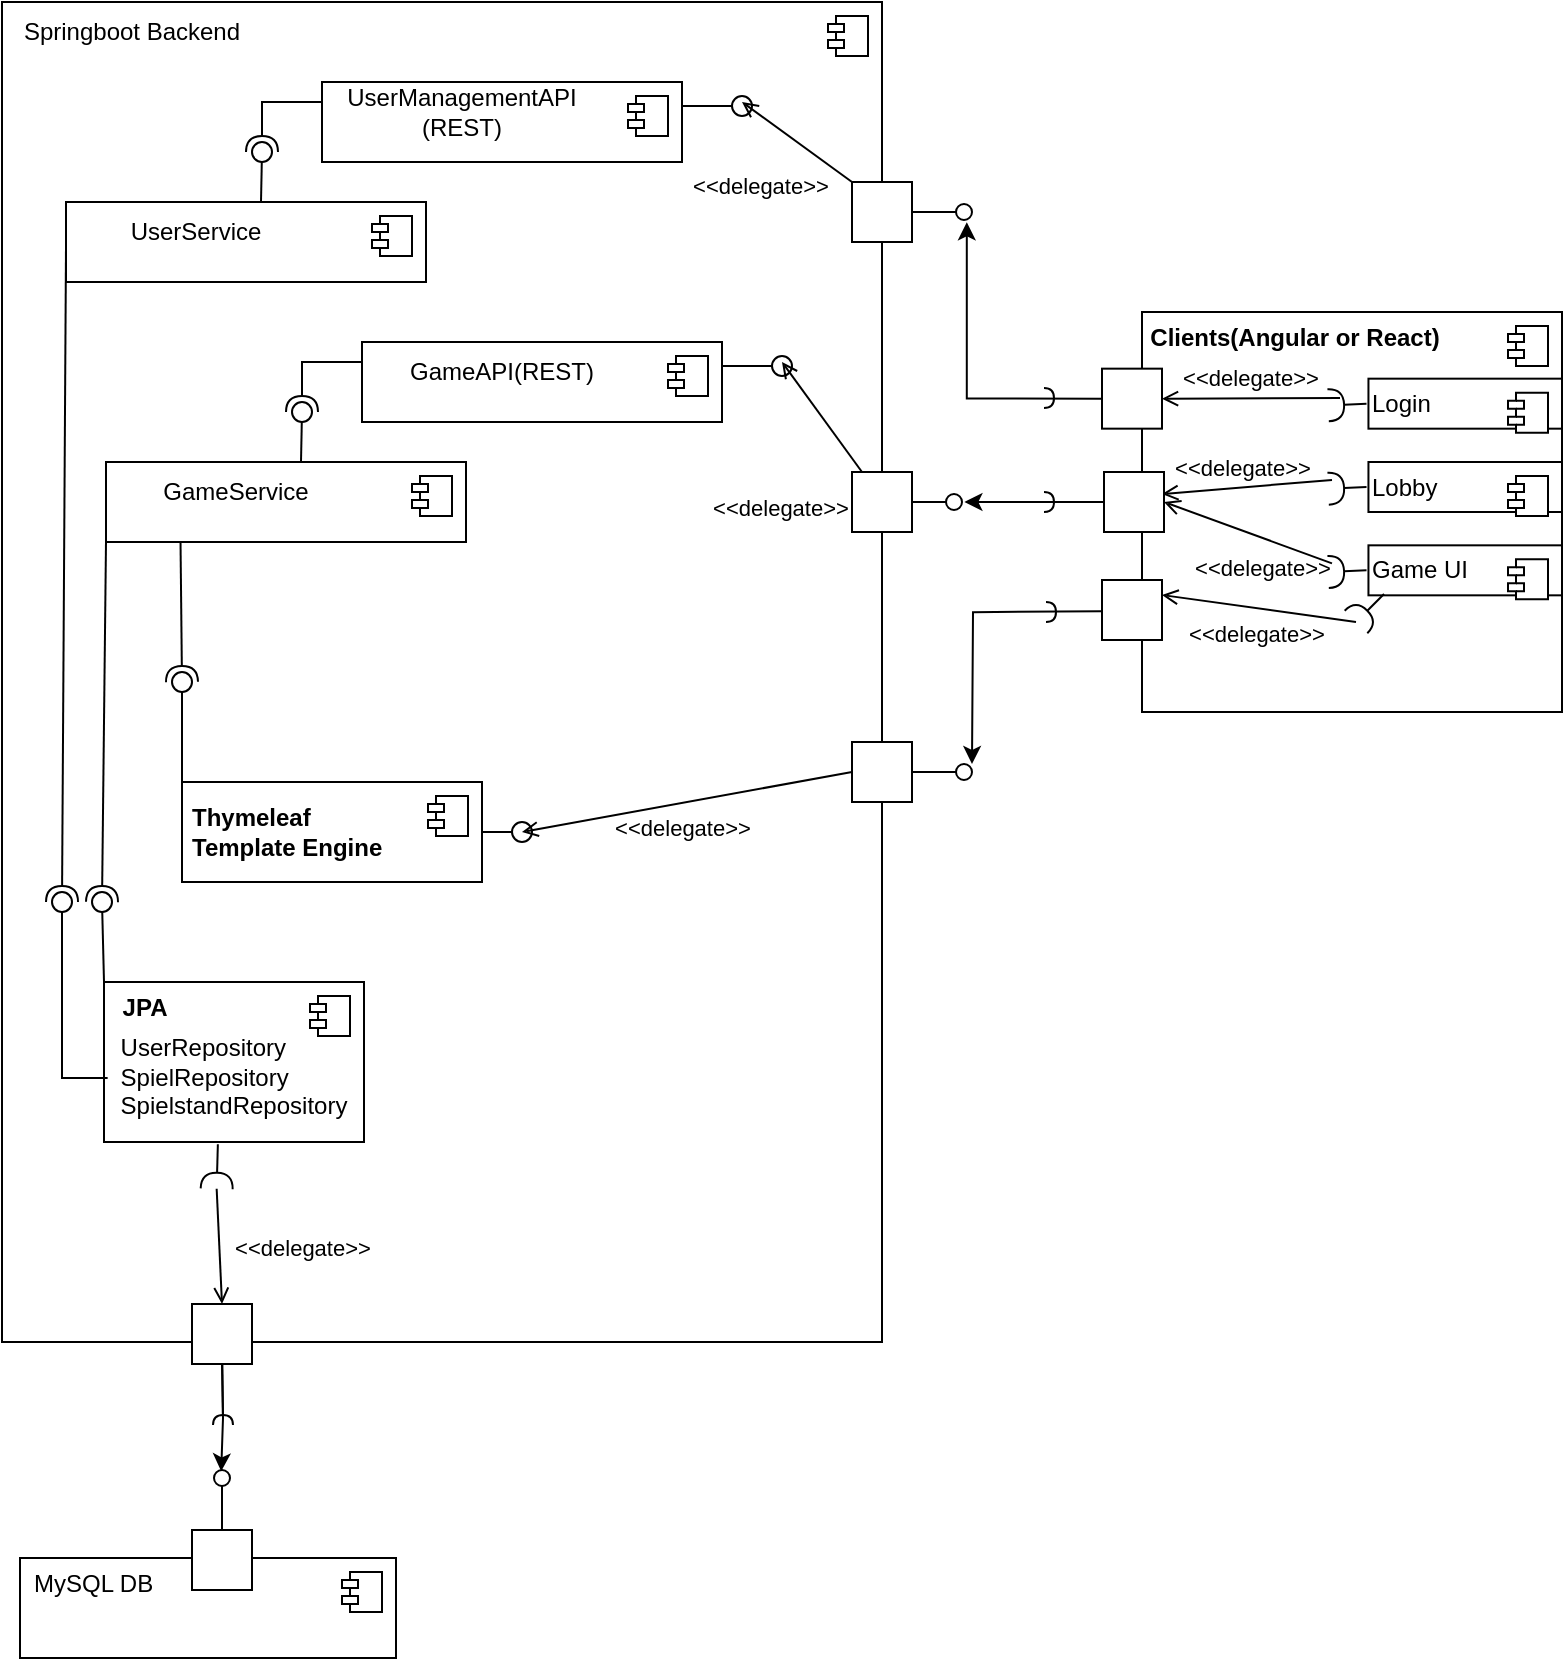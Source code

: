 <mxfile version="24.8.2">
  <diagram name="Page-1" id="b5b7bab2-c9e2-2cf4-8b2a-24fd1a2a6d21">
    <mxGraphModel dx="583" dy="290" grid="1" gridSize="10" guides="1" tooltips="1" connect="1" arrows="1" fold="1" page="1" pageScale="1" pageWidth="827" pageHeight="1169" background="none" math="0" shadow="0">
      <root>
        <mxCell id="0" />
        <mxCell id="1" parent="0" />
        <mxCell id="e_KOng_yEGKorxPS2da1-5" value="" style="html=1;dropTarget=0;whiteSpace=wrap;" vertex="1" parent="1">
          <mxGeometry x="40" y="40" width="440" height="670" as="geometry" />
        </mxCell>
        <mxCell id="e_KOng_yEGKorxPS2da1-6" value="" style="shape=module;jettyWidth=8;jettyHeight=4;" vertex="1" parent="e_KOng_yEGKorxPS2da1-5">
          <mxGeometry x="1" width="20" height="20" relative="1" as="geometry">
            <mxPoint x="-27" y="7" as="offset" />
          </mxGeometry>
        </mxCell>
        <mxCell id="e_KOng_yEGKorxPS2da1-7" value="Springboot Backend" style="text;html=1;align=center;verticalAlign=middle;whiteSpace=wrap;rounded=0;" vertex="1" parent="1">
          <mxGeometry x="40" y="40" width="130" height="30" as="geometry" />
        </mxCell>
        <mxCell id="e_KOng_yEGKorxPS2da1-28" value="" style="group" vertex="1" connectable="0" parent="1">
          <mxGeometry x="72" y="140" width="180" height="40" as="geometry" />
        </mxCell>
        <mxCell id="e_KOng_yEGKorxPS2da1-24" value="" style="html=1;dropTarget=0;whiteSpace=wrap;" vertex="1" parent="e_KOng_yEGKorxPS2da1-28">
          <mxGeometry width="180" height="40" as="geometry" />
        </mxCell>
        <mxCell id="e_KOng_yEGKorxPS2da1-25" value="" style="shape=module;jettyWidth=8;jettyHeight=4;" vertex="1" parent="e_KOng_yEGKorxPS2da1-24">
          <mxGeometry x="1" width="20" height="20" relative="1" as="geometry">
            <mxPoint x="-27" y="7" as="offset" />
          </mxGeometry>
        </mxCell>
        <mxCell id="e_KOng_yEGKorxPS2da1-27" value="&lt;span style=&quot;text-align: left;&quot;&gt;UserService&lt;/span&gt;" style="text;html=1;align=center;verticalAlign=middle;whiteSpace=wrap;rounded=0;" vertex="1" parent="e_KOng_yEGKorxPS2da1-28">
          <mxGeometry width="130" height="30" as="geometry" />
        </mxCell>
        <mxCell id="e_KOng_yEGKorxPS2da1-29" value="" style="group" vertex="1" connectable="0" parent="1">
          <mxGeometry x="200" y="80" width="180" height="40" as="geometry" />
        </mxCell>
        <mxCell id="e_KOng_yEGKorxPS2da1-22" value="" style="html=1;dropTarget=0;whiteSpace=wrap;" vertex="1" parent="e_KOng_yEGKorxPS2da1-29">
          <mxGeometry width="180" height="40" as="geometry" />
        </mxCell>
        <mxCell id="e_KOng_yEGKorxPS2da1-23" value="" style="shape=module;jettyWidth=8;jettyHeight=4;" vertex="1" parent="e_KOng_yEGKorxPS2da1-22">
          <mxGeometry x="1" width="20" height="20" relative="1" as="geometry">
            <mxPoint x="-27" y="7" as="offset" />
          </mxGeometry>
        </mxCell>
        <mxCell id="e_KOng_yEGKorxPS2da1-26" value="&lt;span style=&quot;text-align: left;&quot;&gt;UserManagementAPI&lt;/span&gt;&lt;div&gt;&lt;span style=&quot;text-align: left;&quot;&gt;(REST)&lt;/span&gt;&lt;/div&gt;" style="text;html=1;align=center;verticalAlign=middle;whiteSpace=wrap;rounded=0;" vertex="1" parent="e_KOng_yEGKorxPS2da1-29">
          <mxGeometry x="10" width="120" height="30" as="geometry" />
        </mxCell>
        <mxCell id="e_KOng_yEGKorxPS2da1-32" value="" style="ellipse;whiteSpace=wrap;html=1;align=center;aspect=fixed;fillColor=none;strokeColor=none;resizable=0;perimeter=centerPerimeter;rotatable=0;allowArrows=0;points=[];outlineConnect=1;" vertex="1" parent="1">
          <mxGeometry x="465" y="290" width="10" height="10" as="geometry" />
        </mxCell>
        <mxCell id="e_KOng_yEGKorxPS2da1-34" value="" style="rounded=0;orthogonalLoop=1;jettySize=auto;html=1;endArrow=halfCircle;endFill=0;endSize=6;strokeWidth=1;sketch=0;exitX=0;exitY=0.25;exitDx=0;exitDy=0;" edge="1" target="e_KOng_yEGKorxPS2da1-36" parent="1" source="e_KOng_yEGKorxPS2da1-22">
          <mxGeometry relative="1" as="geometry">
            <mxPoint x="370" y="245" as="sourcePoint" />
            <Array as="points">
              <mxPoint x="170" y="90" />
            </Array>
          </mxGeometry>
        </mxCell>
        <mxCell id="e_KOng_yEGKorxPS2da1-35" value="" style="rounded=0;orthogonalLoop=1;jettySize=auto;html=1;endArrow=oval;endFill=0;sketch=0;sourcePerimeterSpacing=0;targetPerimeterSpacing=0;endSize=10;exitX=0.75;exitY=0;exitDx=0;exitDy=0;entryX=0.58;entryY=1.36;entryDx=0;entryDy=0;entryPerimeter=0;" edge="1" target="e_KOng_yEGKorxPS2da1-36" parent="1" source="e_KOng_yEGKorxPS2da1-27">
          <mxGeometry relative="1" as="geometry">
            <mxPoint x="330" y="245" as="sourcePoint" />
            <mxPoint x="200" y="110" as="targetPoint" />
          </mxGeometry>
        </mxCell>
        <mxCell id="e_KOng_yEGKorxPS2da1-36" value="" style="ellipse;whiteSpace=wrap;html=1;align=center;aspect=fixed;fillColor=none;strokeColor=none;resizable=0;perimeter=centerPerimeter;rotatable=0;allowArrows=0;points=[];outlineConnect=1;" vertex="1" parent="1">
          <mxGeometry x="165" y="110" width="10" height="10" as="geometry" />
        </mxCell>
        <mxCell id="e_KOng_yEGKorxPS2da1-40" value="" style="group" vertex="1" connectable="0" parent="1">
          <mxGeometry x="91" y="530" width="130" height="99.25" as="geometry" />
        </mxCell>
        <mxCell id="e_KOng_yEGKorxPS2da1-14" value="&lt;div style=&quot;text-align: left;&quot;&gt;&lt;span style=&quot;background-color: initial;&quot;&gt;&amp;nbsp; &amp;nbsp; &amp;nbsp;&lt;/span&gt;&lt;/div&gt;&lt;div style=&quot;text-align: left;&quot;&gt;&lt;span style=&quot;&quot;&gt;UserRepository&lt;/span&gt;&lt;/div&gt;&lt;div style=&quot;text-align: left;&quot;&gt;&lt;span style=&quot;&quot;&gt;SpielRepository&lt;/span&gt;&lt;/div&gt;&lt;div style=&quot;text-align: left;&quot;&gt;&lt;span style=&quot;&quot;&gt;SpielstandRepository&lt;br&gt;&lt;/span&gt;&lt;/div&gt;" style="html=1;dropTarget=0;whiteSpace=wrap;" vertex="1" parent="e_KOng_yEGKorxPS2da1-40">
          <mxGeometry width="130" height="80" as="geometry" />
        </mxCell>
        <mxCell id="e_KOng_yEGKorxPS2da1-15" value="" style="shape=module;jettyWidth=8;jettyHeight=4;" vertex="1" parent="e_KOng_yEGKorxPS2da1-14">
          <mxGeometry x="1" width="20" height="20" relative="1" as="geometry">
            <mxPoint x="-27" y="7" as="offset" />
          </mxGeometry>
        </mxCell>
        <mxCell id="e_KOng_yEGKorxPS2da1-38" value="JPA" style="text;align=center;fontStyle=1;verticalAlign=middle;spacingLeft=3;spacingRight=3;strokeColor=none;rotatable=0;points=[[0,0.5],[1,0.5]];portConstraint=eastwest;html=1;" vertex="1" parent="e_KOng_yEGKorxPS2da1-40">
          <mxGeometry width="40" height="26" as="geometry" />
        </mxCell>
        <mxCell id="e_KOng_yEGKorxPS2da1-111" value="" style="group;rotation=-90;" vertex="1" connectable="0" parent="e_KOng_yEGKorxPS2da1-40">
          <mxGeometry x="42.25" y="85.75" width="28" height="11.5" as="geometry" />
        </mxCell>
        <mxCell id="e_KOng_yEGKorxPS2da1-109" value="" style="rounded=0;orthogonalLoop=1;jettySize=auto;html=1;endArrow=halfCircle;endFill=0;endSize=6;strokeWidth=1;sketch=0;fontSize=12;curved=1;" edge="1" target="e_KOng_yEGKorxPS2da1-110" parent="e_KOng_yEGKorxPS2da1-111">
          <mxGeometry relative="1" as="geometry">
            <mxPoint x="14.68" y="-4.6" as="sourcePoint" />
          </mxGeometry>
        </mxCell>
        <mxCell id="e_KOng_yEGKorxPS2da1-110" value="" style="ellipse;whiteSpace=wrap;html=1;align=center;aspect=fixed;fillColor=none;strokeColor=none;resizable=0;perimeter=centerPerimeter;rotatable=0;allowArrows=0;points=[];outlineConnect=1;rotation=-90;" vertex="1" parent="e_KOng_yEGKorxPS2da1-111">
          <mxGeometry x="9.08" y="12.65" width="10" height="10" as="geometry" />
        </mxCell>
        <mxCell id="e_KOng_yEGKorxPS2da1-41" value="" style="rounded=0;orthogonalLoop=1;jettySize=auto;html=1;endArrow=halfCircle;endFill=0;endSize=6;strokeWidth=1;sketch=0;exitX=0;exitY=0.75;exitDx=0;exitDy=0;" edge="1" parent="1" source="e_KOng_yEGKorxPS2da1-27">
          <mxGeometry relative="1" as="geometry">
            <mxPoint x="90" y="770" as="sourcePoint" />
            <mxPoint x="70" y="490" as="targetPoint" />
            <Array as="points" />
          </mxGeometry>
        </mxCell>
        <mxCell id="e_KOng_yEGKorxPS2da1-42" value="" style="rounded=0;orthogonalLoop=1;jettySize=auto;html=1;endArrow=oval;endFill=0;sketch=0;sourcePerimeterSpacing=0;targetPerimeterSpacing=0;endSize=10;exitX=0.014;exitY=0.6;exitDx=0;exitDy=0;exitPerimeter=0;" edge="1" parent="1" source="e_KOng_yEGKorxPS2da1-14">
          <mxGeometry relative="1" as="geometry">
            <mxPoint x="67" y="570" as="sourcePoint" />
            <mxPoint x="70" y="490" as="targetPoint" />
            <Array as="points">
              <mxPoint x="70" y="578" />
            </Array>
          </mxGeometry>
        </mxCell>
        <mxCell id="e_KOng_yEGKorxPS2da1-45" value="" style="rounded=0;orthogonalLoop=1;jettySize=auto;html=1;endArrow=oval;endFill=0;sketch=0;sourcePerimeterSpacing=0;targetPerimeterSpacing=0;endSize=10;exitX=1;exitY=0.25;exitDx=0;exitDy=0;" edge="1" parent="1">
          <mxGeometry relative="1" as="geometry">
            <mxPoint x="380" y="92" as="sourcePoint" />
            <mxPoint x="410" y="92" as="targetPoint" />
          </mxGeometry>
        </mxCell>
        <mxCell id="e_KOng_yEGKorxPS2da1-46" value="" style="ellipse;whiteSpace=wrap;html=1;align=center;aspect=fixed;fillColor=none;strokeColor=none;resizable=0;perimeter=centerPerimeter;rotatable=0;allowArrows=0;points=[];outlineConnect=1;" vertex="1" parent="1">
          <mxGeometry x="405" y="100" width="10" height="10" as="geometry" />
        </mxCell>
        <mxCell id="e_KOng_yEGKorxPS2da1-61" value="" style="group" vertex="1" connectable="0" parent="1">
          <mxGeometry x="92" y="270" width="180" height="40" as="geometry" />
        </mxCell>
        <mxCell id="e_KOng_yEGKorxPS2da1-62" value="" style="html=1;dropTarget=0;whiteSpace=wrap;" vertex="1" parent="e_KOng_yEGKorxPS2da1-61">
          <mxGeometry width="180" height="40" as="geometry" />
        </mxCell>
        <mxCell id="e_KOng_yEGKorxPS2da1-63" value="" style="shape=module;jettyWidth=8;jettyHeight=4;" vertex="1" parent="e_KOng_yEGKorxPS2da1-62">
          <mxGeometry x="1" width="20" height="20" relative="1" as="geometry">
            <mxPoint x="-27" y="7" as="offset" />
          </mxGeometry>
        </mxCell>
        <mxCell id="e_KOng_yEGKorxPS2da1-64" value="&lt;span style=&quot;text-align: left;&quot;&gt;GameService&lt;/span&gt;" style="text;html=1;align=center;verticalAlign=middle;whiteSpace=wrap;rounded=0;" vertex="1" parent="e_KOng_yEGKorxPS2da1-61">
          <mxGeometry width="130" height="30" as="geometry" />
        </mxCell>
        <mxCell id="e_KOng_yEGKorxPS2da1-65" value="G" style="group" vertex="1" connectable="0" parent="1">
          <mxGeometry x="220" y="210" width="180" height="40" as="geometry" />
        </mxCell>
        <mxCell id="e_KOng_yEGKorxPS2da1-66" value="" style="html=1;dropTarget=0;whiteSpace=wrap;" vertex="1" parent="e_KOng_yEGKorxPS2da1-65">
          <mxGeometry width="180" height="40" as="geometry" />
        </mxCell>
        <mxCell id="e_KOng_yEGKorxPS2da1-67" value="" style="shape=module;jettyWidth=8;jettyHeight=4;" vertex="1" parent="e_KOng_yEGKorxPS2da1-66">
          <mxGeometry x="1" width="20" height="20" relative="1" as="geometry">
            <mxPoint x="-27" y="7" as="offset" />
          </mxGeometry>
        </mxCell>
        <mxCell id="e_KOng_yEGKorxPS2da1-68" value="&lt;span style=&quot;text-align: left;&quot;&gt;GameAPI(REST)&lt;/span&gt;" style="text;html=1;align=center;verticalAlign=middle;whiteSpace=wrap;rounded=0;" vertex="1" parent="e_KOng_yEGKorxPS2da1-65">
          <mxGeometry x="10" width="120" height="30" as="geometry" />
        </mxCell>
        <mxCell id="e_KOng_yEGKorxPS2da1-69" value="" style="ellipse;whiteSpace=wrap;html=1;align=center;aspect=fixed;fillColor=none;strokeColor=none;resizable=0;perimeter=centerPerimeter;rotatable=0;allowArrows=0;points=[];outlineConnect=1;" vertex="1" parent="1">
          <mxGeometry x="185" y="240" width="10" height="10" as="geometry" />
        </mxCell>
        <mxCell id="e_KOng_yEGKorxPS2da1-70" value="" style="rounded=0;orthogonalLoop=1;jettySize=auto;html=1;endArrow=halfCircle;endFill=0;endSize=6;strokeWidth=1;sketch=0;exitX=0;exitY=0.25;exitDx=0;exitDy=0;" edge="1" source="e_KOng_yEGKorxPS2da1-66" target="e_KOng_yEGKorxPS2da1-69" parent="1">
          <mxGeometry relative="1" as="geometry">
            <mxPoint x="390" y="375" as="sourcePoint" />
            <Array as="points">
              <mxPoint x="190" y="220" />
            </Array>
          </mxGeometry>
        </mxCell>
        <mxCell id="e_KOng_yEGKorxPS2da1-71" value="" style="rounded=0;orthogonalLoop=1;jettySize=auto;html=1;endArrow=oval;endFill=0;sketch=0;sourcePerimeterSpacing=0;targetPerimeterSpacing=0;endSize=10;exitX=0.75;exitY=0;exitDx=0;exitDy=0;entryX=0.58;entryY=1.36;entryDx=0;entryDy=0;entryPerimeter=0;" edge="1" source="e_KOng_yEGKorxPS2da1-64" target="e_KOng_yEGKorxPS2da1-69" parent="1">
          <mxGeometry relative="1" as="geometry">
            <mxPoint x="350" y="375" as="sourcePoint" />
            <mxPoint x="220" y="240" as="targetPoint" />
          </mxGeometry>
        </mxCell>
        <mxCell id="e_KOng_yEGKorxPS2da1-72" value="" style="rounded=0;orthogonalLoop=1;jettySize=auto;html=1;endArrow=oval;endFill=0;sketch=0;sourcePerimeterSpacing=0;targetPerimeterSpacing=0;endSize=10;exitX=1;exitY=0.25;exitDx=0;exitDy=0;" edge="1" parent="1">
          <mxGeometry relative="1" as="geometry">
            <mxPoint x="400" y="222" as="sourcePoint" />
            <mxPoint x="430" y="222" as="targetPoint" />
          </mxGeometry>
        </mxCell>
        <mxCell id="e_KOng_yEGKorxPS2da1-73" value="" style="rounded=0;orthogonalLoop=1;jettySize=auto;html=1;endArrow=halfCircle;endFill=0;endSize=6;strokeWidth=1;sketch=0;exitX=0;exitY=1;exitDx=0;exitDy=0;" edge="1" source="e_KOng_yEGKorxPS2da1-62" parent="1">
          <mxGeometry relative="1" as="geometry">
            <mxPoint x="92" y="110" as="sourcePoint" />
            <mxPoint x="90" y="490" as="targetPoint" />
            <Array as="points" />
          </mxGeometry>
        </mxCell>
        <mxCell id="e_KOng_yEGKorxPS2da1-74" value="" style="rounded=0;orthogonalLoop=1;jettySize=auto;html=1;endArrow=oval;endFill=0;sketch=0;sourcePerimeterSpacing=0;targetPerimeterSpacing=0;endSize=10;exitX=0;exitY=0;exitDx=0;exitDy=0;" edge="1" parent="1" source="e_KOng_yEGKorxPS2da1-14">
          <mxGeometry relative="1" as="geometry">
            <mxPoint x="100" y="780" as="sourcePoint" />
            <mxPoint x="90" y="490" as="targetPoint" />
            <Array as="points" />
          </mxGeometry>
        </mxCell>
        <mxCell id="e_KOng_yEGKorxPS2da1-75" value="" style="group" vertex="1" connectable="0" parent="1">
          <mxGeometry x="130" y="430" width="150" height="50" as="geometry" />
        </mxCell>
        <mxCell id="e_KOng_yEGKorxPS2da1-76" value="" style="html=1;dropTarget=0;whiteSpace=wrap;" vertex="1" parent="e_KOng_yEGKorxPS2da1-75">
          <mxGeometry width="150" height="50" as="geometry" />
        </mxCell>
        <mxCell id="e_KOng_yEGKorxPS2da1-77" value="" style="shape=module;jettyWidth=8;jettyHeight=4;" vertex="1" parent="e_KOng_yEGKorxPS2da1-76">
          <mxGeometry x="1" width="20" height="20" relative="1" as="geometry">
            <mxPoint x="-27" y="7" as="offset" />
          </mxGeometry>
        </mxCell>
        <mxCell id="e_KOng_yEGKorxPS2da1-78" value="Thymeleaf&lt;div&gt;Template Engine&lt;/div&gt;" style="text;align=left;fontStyle=1;verticalAlign=middle;spacingLeft=3;spacingRight=3;strokeColor=none;rotatable=0;points=[[0,0.5],[1,0.5]];portConstraint=eastwest;html=1;" vertex="1" parent="e_KOng_yEGKorxPS2da1-75">
          <mxGeometry y="16.88" width="40" height="16.25" as="geometry" />
        </mxCell>
        <mxCell id="e_KOng_yEGKorxPS2da1-79" value="" style="rounded=0;orthogonalLoop=1;jettySize=auto;html=1;endArrow=oval;endFill=0;sketch=0;sourcePerimeterSpacing=0;targetPerimeterSpacing=0;endSize=10;exitX=0;exitY=0;exitDx=0;exitDy=0;" edge="1" parent="1" source="e_KOng_yEGKorxPS2da1-76">
          <mxGeometry relative="1" as="geometry">
            <mxPoint x="130" y="660" as="sourcePoint" />
            <mxPoint x="130" y="380" as="targetPoint" />
            <Array as="points" />
          </mxGeometry>
        </mxCell>
        <mxCell id="e_KOng_yEGKorxPS2da1-80" value="" style="rounded=0;orthogonalLoop=1;jettySize=auto;html=1;endArrow=halfCircle;endFill=0;endSize=6;strokeWidth=1;sketch=0;fontSize=12;curved=1;exitX=0.207;exitY=1;exitDx=0;exitDy=0;exitPerimeter=0;" edge="1" parent="1" source="e_KOng_yEGKorxPS2da1-62">
          <mxGeometry relative="1" as="geometry">
            <mxPoint x="130" y="320" as="sourcePoint" />
            <mxPoint x="130" y="380" as="targetPoint" />
          </mxGeometry>
        </mxCell>
        <mxCell id="e_KOng_yEGKorxPS2da1-81" value="" style="ellipse;whiteSpace=wrap;html=1;align=center;aspect=fixed;fillColor=none;strokeColor=none;resizable=0;perimeter=centerPerimeter;rotatable=0;allowArrows=0;points=[];outlineConnect=1;" vertex="1" parent="1">
          <mxGeometry x="470" y="490" width="10" height="10" as="geometry" />
        </mxCell>
        <mxCell id="e_KOng_yEGKorxPS2da1-86" value="" style="html=1;dropTarget=0;whiteSpace=wrap;" vertex="1" parent="1">
          <mxGeometry x="49" y="818" width="188" height="50" as="geometry" />
        </mxCell>
        <mxCell id="e_KOng_yEGKorxPS2da1-87" value="" style="shape=module;jettyWidth=8;jettyHeight=4;" vertex="1" parent="e_KOng_yEGKorxPS2da1-86">
          <mxGeometry x="1" width="20" height="20" relative="1" as="geometry">
            <mxPoint x="-27" y="7" as="offset" />
          </mxGeometry>
        </mxCell>
        <mxCell id="e_KOng_yEGKorxPS2da1-88" value="MySQL DB" style="text;html=1;align=left;verticalAlign=middle;whiteSpace=wrap;rounded=0;" vertex="1" parent="1">
          <mxGeometry x="54" y="816" width="78" height="30" as="geometry" />
        </mxCell>
        <mxCell id="e_KOng_yEGKorxPS2da1-96" value="" style="group;rotation=90;" vertex="1" connectable="0" parent="1">
          <mxGeometry x="120" y="706" width="60" height="30" as="geometry" />
        </mxCell>
        <mxCell id="e_KOng_yEGKorxPS2da1-93" value="" style="html=1;rounded=0;rotation=90;" vertex="1" parent="e_KOng_yEGKorxPS2da1-96">
          <mxGeometry x="15" y="-15" width="30" height="30" as="geometry" />
        </mxCell>
        <mxCell id="e_KOng_yEGKorxPS2da1-94" value="" style="endArrow=none;html=1;rounded=0;align=center;verticalAlign=top;endFill=0;labelBackgroundColor=none;endSize=2;" edge="1" source="e_KOng_yEGKorxPS2da1-93" target="e_KOng_yEGKorxPS2da1-95" parent="e_KOng_yEGKorxPS2da1-96">
          <mxGeometry relative="1" as="geometry" />
        </mxCell>
        <mxCell id="e_KOng_yEGKorxPS2da1-95" value="" style="shape=requiredInterface;html=1;fontSize=11;align=center;fillColor=none;points=[];aspect=fixed;resizable=0;verticalAlign=bottom;labelPosition=center;verticalLabelPosition=top;flipH=1;rotation=90;" vertex="1" parent="e_KOng_yEGKorxPS2da1-96">
          <mxGeometry x="28" y="38" width="5" height="10" as="geometry" />
        </mxCell>
        <mxCell id="e_KOng_yEGKorxPS2da1-108" value="" style="group;rotation=-90;" vertex="1" connectable="0" parent="1">
          <mxGeometry x="120" y="789" width="60" height="30" as="geometry" />
        </mxCell>
        <mxCell id="e_KOng_yEGKorxPS2da1-105" value="" style="html=1;rounded=0;rotation=-90;" vertex="1" parent="e_KOng_yEGKorxPS2da1-108">
          <mxGeometry x="15" y="15" width="30" height="30" as="geometry" />
        </mxCell>
        <mxCell id="e_KOng_yEGKorxPS2da1-106" value="" style="endArrow=none;html=1;rounded=0;align=center;verticalAlign=top;endFill=0;labelBackgroundColor=none;endSize=2;" edge="1" source="e_KOng_yEGKorxPS2da1-105" target="e_KOng_yEGKorxPS2da1-107" parent="e_KOng_yEGKorxPS2da1-108">
          <mxGeometry relative="1" as="geometry" />
        </mxCell>
        <mxCell id="e_KOng_yEGKorxPS2da1-107" value="" style="ellipse;html=1;fontSize=11;align=center;fillColor=none;points=[];aspect=fixed;resizable=0;verticalAlign=bottom;labelPosition=center;verticalLabelPosition=top;flipH=1;rotation=-90;" vertex="1" parent="e_KOng_yEGKorxPS2da1-108">
          <mxGeometry x="26" y="-15" width="8" height="8" as="geometry" />
        </mxCell>
        <mxCell id="e_KOng_yEGKorxPS2da1-112" value="&amp;lt;&amp;lt;delegate&amp;gt;&amp;gt;" style="html=1;verticalAlign=top;labelBackgroundColor=none;endArrow=open;endFill=0;rounded=0;entryX=0;entryY=0.5;entryDx=0;entryDy=0;exitX=0.36;exitY=0.127;exitDx=0;exitDy=0;exitPerimeter=0;" edge="1" parent="1" source="e_KOng_yEGKorxPS2da1-110" target="e_KOng_yEGKorxPS2da1-93">
          <mxGeometry x="-0.356" y="42" width="160" relative="1" as="geometry">
            <mxPoint x="170" y="640" as="sourcePoint" />
            <mxPoint x="330" y="640" as="targetPoint" />
            <mxPoint as="offset" />
          </mxGeometry>
        </mxCell>
        <mxCell id="e_KOng_yEGKorxPS2da1-117" value="" style="group" vertex="1" connectable="0" parent="1">
          <mxGeometry x="280" y="450" width="25" height="10" as="geometry" />
        </mxCell>
        <mxCell id="e_KOng_yEGKorxPS2da1-115" value="" style="rounded=0;orthogonalLoop=1;jettySize=auto;html=1;endArrow=oval;endFill=0;sketch=0;sourcePerimeterSpacing=0;targetPerimeterSpacing=0;endSize=10;" edge="1" target="e_KOng_yEGKorxPS2da1-116" parent="e_KOng_yEGKorxPS2da1-117">
          <mxGeometry relative="1" as="geometry">
            <mxPoint y="5" as="sourcePoint" />
          </mxGeometry>
        </mxCell>
        <mxCell id="e_KOng_yEGKorxPS2da1-116" value="" style="ellipse;whiteSpace=wrap;html=1;align=center;aspect=fixed;fillColor=none;strokeColor=none;resizable=0;perimeter=centerPerimeter;rotatable=0;allowArrows=0;points=[];outlineConnect=1;" vertex="1" parent="e_KOng_yEGKorxPS2da1-117">
          <mxGeometry x="15" width="10" height="10" as="geometry" />
        </mxCell>
        <mxCell id="e_KOng_yEGKorxPS2da1-121" value="" style="html=1;rounded=0;" vertex="1" parent="1">
          <mxGeometry x="465" y="130" width="30" height="30" as="geometry" />
        </mxCell>
        <mxCell id="e_KOng_yEGKorxPS2da1-122" value="" style="endArrow=none;html=1;rounded=0;align=center;verticalAlign=top;endFill=0;labelBackgroundColor=none;endSize=2;" edge="1" source="e_KOng_yEGKorxPS2da1-121" target="e_KOng_yEGKorxPS2da1-123" parent="1">
          <mxGeometry relative="1" as="geometry" />
        </mxCell>
        <mxCell id="e_KOng_yEGKorxPS2da1-123" value="" style="ellipse;html=1;fontSize=11;align=center;fillColor=none;points=[];aspect=fixed;resizable=0;verticalAlign=bottom;labelPosition=center;verticalLabelPosition=top;flipH=1;" vertex="1" parent="1">
          <mxGeometry x="517" y="141" width="8" height="8" as="geometry" />
        </mxCell>
        <mxCell id="e_KOng_yEGKorxPS2da1-124" value="" style="html=1;rounded=0;" vertex="1" parent="1">
          <mxGeometry x="465" y="275" width="30" height="30" as="geometry" />
        </mxCell>
        <mxCell id="e_KOng_yEGKorxPS2da1-125" value="" style="endArrow=none;html=1;rounded=0;align=center;verticalAlign=top;endFill=0;labelBackgroundColor=none;endSize=2;" edge="1" source="e_KOng_yEGKorxPS2da1-124" target="e_KOng_yEGKorxPS2da1-126" parent="1">
          <mxGeometry relative="1" as="geometry" />
        </mxCell>
        <mxCell id="e_KOng_yEGKorxPS2da1-126" value="" style="ellipse;html=1;fontSize=11;align=center;fillColor=none;points=[];aspect=fixed;resizable=0;verticalAlign=bottom;labelPosition=center;verticalLabelPosition=top;flipH=1;" vertex="1" parent="1">
          <mxGeometry x="512" y="286" width="8" height="8" as="geometry" />
        </mxCell>
        <mxCell id="e_KOng_yEGKorxPS2da1-132" value="" style="html=1;rounded=0;" vertex="1" parent="1">
          <mxGeometry x="465" y="410" width="30" height="30" as="geometry" />
        </mxCell>
        <mxCell id="e_KOng_yEGKorxPS2da1-133" value="" style="endArrow=none;html=1;rounded=0;align=center;verticalAlign=top;endFill=0;labelBackgroundColor=none;endSize=2;" edge="1" source="e_KOng_yEGKorxPS2da1-132" target="e_KOng_yEGKorxPS2da1-134" parent="1">
          <mxGeometry relative="1" as="geometry" />
        </mxCell>
        <mxCell id="e_KOng_yEGKorxPS2da1-134" value="" style="ellipse;html=1;fontSize=11;align=center;fillColor=none;points=[];aspect=fixed;resizable=0;verticalAlign=bottom;labelPosition=center;verticalLabelPosition=top;flipH=1;" vertex="1" parent="1">
          <mxGeometry x="517" y="421" width="8" height="8" as="geometry" />
        </mxCell>
        <mxCell id="e_KOng_yEGKorxPS2da1-135" value="&amp;lt;&amp;lt;delegate&amp;gt;&amp;gt;" style="html=1;verticalAlign=top;labelBackgroundColor=none;endArrow=open;endFill=0;rounded=0;entryX=1.26;entryY=0.56;entryDx=0;entryDy=0;exitX=0;exitY=0.5;exitDx=0;exitDy=0;entryPerimeter=0;" edge="1" parent="1" source="e_KOng_yEGKorxPS2da1-132" target="e_KOng_yEGKorxPS2da1-116">
          <mxGeometry x="0.029" width="160" relative="1" as="geometry">
            <mxPoint x="157" y="643" as="sourcePoint" />
            <mxPoint x="160" y="701" as="targetPoint" />
            <mxPoint as="offset" />
          </mxGeometry>
        </mxCell>
        <mxCell id="e_KOng_yEGKorxPS2da1-136" value="&amp;lt;&amp;lt;delegate&amp;gt;&amp;gt;" style="html=1;verticalAlign=top;labelBackgroundColor=none;endArrow=open;endFill=0;rounded=0;exitX=0;exitY=0.5;exitDx=0;exitDy=0;" edge="1" parent="1">
          <mxGeometry x="-0.427" y="35" width="160" relative="1" as="geometry">
            <mxPoint x="470" y="275" as="sourcePoint" />
            <mxPoint x="430" y="220" as="targetPoint" />
            <mxPoint x="-1" as="offset" />
          </mxGeometry>
        </mxCell>
        <mxCell id="e_KOng_yEGKorxPS2da1-137" value="&amp;lt;&amp;lt;delegate&amp;gt;&amp;gt;" style="html=1;verticalAlign=top;labelBackgroundColor=none;endArrow=open;endFill=0;rounded=0;exitX=0;exitY=0;exitDx=0;exitDy=0;" edge="1" parent="1" source="e_KOng_yEGKorxPS2da1-121">
          <mxGeometry x="0.286" y="18" width="160" relative="1" as="geometry">
            <mxPoint x="480" y="285" as="sourcePoint" />
            <mxPoint x="410" y="90" as="targetPoint" />
            <mxPoint as="offset" />
          </mxGeometry>
        </mxCell>
        <mxCell id="e_KOng_yEGKorxPS2da1-165" value="" style="group" vertex="1" connectable="0" parent="1">
          <mxGeometry x="590" y="195" width="230.0" height="200" as="geometry" />
        </mxCell>
        <mxCell id="e_KOng_yEGKorxPS2da1-142" value="" style="group;align=left;" vertex="1" connectable="0" parent="e_KOng_yEGKorxPS2da1-165">
          <mxGeometry x="20" width="210.0" height="200" as="geometry" />
        </mxCell>
        <mxCell id="e_KOng_yEGKorxPS2da1-139" value="" style="html=1;dropTarget=0;whiteSpace=wrap;" vertex="1" parent="e_KOng_yEGKorxPS2da1-142">
          <mxGeometry width="210" height="200" as="geometry" />
        </mxCell>
        <mxCell id="e_KOng_yEGKorxPS2da1-140" value="" style="shape=module;jettyWidth=8;jettyHeight=4;" vertex="1" parent="e_KOng_yEGKorxPS2da1-139">
          <mxGeometry x="1" width="20" height="20" relative="1" as="geometry">
            <mxPoint x="-27" y="7" as="offset" />
          </mxGeometry>
        </mxCell>
        <mxCell id="e_KOng_yEGKorxPS2da1-141" value="Clients(Angular or React)" style="text;align=center;fontStyle=1;verticalAlign=middle;spacingLeft=3;spacingRight=3;strokeColor=none;rotatable=0;points=[[0,0.5],[1,0.5]];portConstraint=eastwest;html=1;" vertex="1" parent="e_KOng_yEGKorxPS2da1-142">
          <mxGeometry x="29.333" y="2.5" width="93.333" height="21.667" as="geometry" />
        </mxCell>
        <mxCell id="e_KOng_yEGKorxPS2da1-151" value="" style="group;align=left;" vertex="1" connectable="0" parent="e_KOng_yEGKorxPS2da1-142">
          <mxGeometry x="88.065" y="33.333" width="121.935" height="25" as="geometry" />
        </mxCell>
        <mxCell id="e_KOng_yEGKorxPS2da1-143" value="Login" style="html=1;dropTarget=0;whiteSpace=wrap;align=left;" vertex="1" parent="e_KOng_yEGKorxPS2da1-151">
          <mxGeometry x="25.161" width="96.774" height="25" as="geometry" />
        </mxCell>
        <mxCell id="e_KOng_yEGKorxPS2da1-144" value="" style="shape=module;jettyWidth=8;jettyHeight=4;" vertex="1" parent="e_KOng_yEGKorxPS2da1-143">
          <mxGeometry x="1" width="20" height="20" relative="1" as="geometry">
            <mxPoint x="-27" y="7" as="offset" />
          </mxGeometry>
        </mxCell>
        <mxCell id="e_KOng_yEGKorxPS2da1-149" value="" style="rounded=0;orthogonalLoop=1;jettySize=auto;html=1;endArrow=halfCircle;endFill=0;endSize=6;strokeWidth=1;sketch=0;fontSize=12;curved=1;" edge="1" target="e_KOng_yEGKorxPS2da1-150" parent="e_KOng_yEGKorxPS2da1-151">
          <mxGeometry relative="1" as="geometry">
            <mxPoint x="24.194" y="12.5" as="sourcePoint" />
          </mxGeometry>
        </mxCell>
        <mxCell id="e_KOng_yEGKorxPS2da1-150" value="" style="ellipse;whiteSpace=wrap;html=1;align=center;aspect=fixed;fillColor=none;strokeColor=none;resizable=0;perimeter=centerPerimeter;rotatable=0;allowArrows=0;points=[];outlineConnect=1;" vertex="1" parent="e_KOng_yEGKorxPS2da1-151">
          <mxGeometry y="8.333" width="10" height="10" as="geometry" />
        </mxCell>
        <mxCell id="e_KOng_yEGKorxPS2da1-152" value="" style="group" vertex="1" connectable="0" parent="e_KOng_yEGKorxPS2da1-142">
          <mxGeometry x="88.065" y="75" width="121.935" height="25" as="geometry" />
        </mxCell>
        <mxCell id="e_KOng_yEGKorxPS2da1-153" value="Lobby" style="html=1;dropTarget=0;whiteSpace=wrap;align=left;" vertex="1" parent="e_KOng_yEGKorxPS2da1-152">
          <mxGeometry x="25.161" width="96.774" height="25" as="geometry" />
        </mxCell>
        <mxCell id="e_KOng_yEGKorxPS2da1-154" value="" style="shape=module;jettyWidth=8;jettyHeight=4;" vertex="1" parent="e_KOng_yEGKorxPS2da1-153">
          <mxGeometry x="1" width="20" height="20" relative="1" as="geometry">
            <mxPoint x="-27" y="7" as="offset" />
          </mxGeometry>
        </mxCell>
        <mxCell id="e_KOng_yEGKorxPS2da1-155" value="" style="rounded=0;orthogonalLoop=1;jettySize=auto;html=1;endArrow=halfCircle;endFill=0;endSize=6;strokeWidth=1;sketch=0;fontSize=12;curved=1;" edge="1" parent="e_KOng_yEGKorxPS2da1-152" target="e_KOng_yEGKorxPS2da1-156">
          <mxGeometry relative="1" as="geometry">
            <mxPoint x="24.194" y="12.5" as="sourcePoint" />
          </mxGeometry>
        </mxCell>
        <mxCell id="e_KOng_yEGKorxPS2da1-156" value="" style="ellipse;whiteSpace=wrap;html=1;align=center;aspect=fixed;fillColor=none;strokeColor=none;resizable=0;perimeter=centerPerimeter;rotatable=0;allowArrows=0;points=[];outlineConnect=1;" vertex="1" parent="e_KOng_yEGKorxPS2da1-152">
          <mxGeometry y="8.333" width="10" height="10" as="geometry" />
        </mxCell>
        <mxCell id="e_KOng_yEGKorxPS2da1-157" value="" style="group" vertex="1" connectable="0" parent="e_KOng_yEGKorxPS2da1-142">
          <mxGeometry x="88.065" y="116.667" width="121.935" height="32.333" as="geometry" />
        </mxCell>
        <mxCell id="e_KOng_yEGKorxPS2da1-158" value="Game UI" style="html=1;dropTarget=0;whiteSpace=wrap;align=left;" vertex="1" parent="e_KOng_yEGKorxPS2da1-157">
          <mxGeometry x="25.161" width="96.774" height="25" as="geometry" />
        </mxCell>
        <mxCell id="e_KOng_yEGKorxPS2da1-159" value="" style="shape=module;jettyWidth=8;jettyHeight=4;" vertex="1" parent="e_KOng_yEGKorxPS2da1-158">
          <mxGeometry x="1" width="20" height="20" relative="1" as="geometry">
            <mxPoint x="-27" y="7" as="offset" />
          </mxGeometry>
        </mxCell>
        <mxCell id="e_KOng_yEGKorxPS2da1-160" value="" style="rounded=0;orthogonalLoop=1;jettySize=auto;html=1;endArrow=halfCircle;endFill=0;endSize=6;strokeWidth=1;sketch=0;fontSize=12;curved=1;" edge="1" parent="e_KOng_yEGKorxPS2da1-157" target="e_KOng_yEGKorxPS2da1-161">
          <mxGeometry relative="1" as="geometry">
            <mxPoint x="24.194" y="12.5" as="sourcePoint" />
          </mxGeometry>
        </mxCell>
        <mxCell id="e_KOng_yEGKorxPS2da1-161" value="" style="ellipse;whiteSpace=wrap;html=1;align=center;aspect=fixed;fillColor=none;strokeColor=none;resizable=0;perimeter=centerPerimeter;rotatable=0;allowArrows=0;points=[];outlineConnect=1;" vertex="1" parent="e_KOng_yEGKorxPS2da1-157">
          <mxGeometry y="8.333" width="10" height="10" as="geometry" />
        </mxCell>
        <mxCell id="e_KOng_yEGKorxPS2da1-187" value="" style="group;rotation=-45;" vertex="1" connectable="0" parent="e_KOng_yEGKorxPS2da1-157">
          <mxGeometry x="11.935" y="28.333" width="25" height="10" as="geometry" />
        </mxCell>
        <mxCell id="e_KOng_yEGKorxPS2da1-185" value="" style="rounded=0;orthogonalLoop=1;jettySize=auto;html=1;endArrow=halfCircle;endFill=0;endSize=6;strokeWidth=1;sketch=0;fontSize=12;curved=1;" edge="1" target="e_KOng_yEGKorxPS2da1-186" parent="e_KOng_yEGKorxPS2da1-187">
          <mxGeometry relative="1" as="geometry">
            <mxPoint x="21" y="-4" as="sourcePoint" />
          </mxGeometry>
        </mxCell>
        <mxCell id="e_KOng_yEGKorxPS2da1-186" value="" style="ellipse;whiteSpace=wrap;html=1;align=center;aspect=fixed;fillColor=none;strokeColor=none;resizable=0;perimeter=centerPerimeter;rotatable=0;allowArrows=0;points=[];outlineConnect=1;rotation=-45;" vertex="1" parent="e_KOng_yEGKorxPS2da1-187">
          <mxGeometry x="2" y="5" width="10" height="10" as="geometry" />
        </mxCell>
        <mxCell id="e_KOng_yEGKorxPS2da1-171" value="" style="html=1;rounded=0;rotation=-180;" vertex="1" parent="e_KOng_yEGKorxPS2da1-142">
          <mxGeometry x="-20" y="134" width="30" height="30" as="geometry" />
        </mxCell>
        <mxCell id="e_KOng_yEGKorxPS2da1-173" value="" style="html=1;rounded=0;rotation=-180;" vertex="1" parent="e_KOng_yEGKorxPS2da1-142">
          <mxGeometry x="-20" y="28.33" width="30" height="30" as="geometry" />
        </mxCell>
        <mxCell id="e_KOng_yEGKorxPS2da1-181" value="&amp;lt;&amp;lt;delegate&amp;gt;&amp;gt;" style="html=1;verticalAlign=top;labelBackgroundColor=none;endArrow=open;endFill=0;rounded=0;exitX=0.123;exitY=0.5;exitDx=0;exitDy=0;entryX=0;entryY=0.75;entryDx=0;entryDy=0;exitPerimeter=0;" edge="1" parent="e_KOng_yEGKorxPS2da1-142" source="e_KOng_yEGKorxPS2da1-186" target="e_KOng_yEGKorxPS2da1-171">
          <mxGeometry x="0.029" width="160" relative="1" as="geometry">
            <mxPoint x="95" y="135" as="sourcePoint" />
            <mxPoint x="20" y="145" as="targetPoint" />
            <mxPoint as="offset" />
          </mxGeometry>
        </mxCell>
        <mxCell id="e_KOng_yEGKorxPS2da1-182" value="&amp;lt;&amp;lt;delegate&amp;gt;&amp;gt;" style="html=1;verticalAlign=top;labelBackgroundColor=none;endArrow=open;endFill=0;rounded=0;exitX=0;exitY=0.5;exitDx=0;exitDy=0;entryX=0;entryY=0.5;entryDx=0;entryDy=0;" edge="1" parent="e_KOng_yEGKorxPS2da1-142" target="e_KOng_yEGKorxPS2da1-166">
          <mxGeometry x="-0.183" y="2" width="160" relative="1" as="geometry">
            <mxPoint x="95" y="125.67" as="sourcePoint" />
            <mxPoint x="10" y="132.67" as="targetPoint" />
            <mxPoint as="offset" />
          </mxGeometry>
        </mxCell>
        <mxCell id="e_KOng_yEGKorxPS2da1-183" value="&amp;lt;&amp;lt;delegate&amp;gt;&amp;gt;" style="html=1;verticalAlign=top;labelBackgroundColor=none;endArrow=open;endFill=0;rounded=0;exitX=0;exitY=0.5;exitDx=0;exitDy=0;entryX=0;entryY=0.75;entryDx=0;entryDy=0;" edge="1" parent="e_KOng_yEGKorxPS2da1-142">
          <mxGeometry x="0.015" y="-23" width="160" relative="1" as="geometry">
            <mxPoint x="95" y="84" as="sourcePoint" />
            <mxPoint x="10" y="91" as="targetPoint" />
            <mxPoint as="offset" />
          </mxGeometry>
        </mxCell>
        <mxCell id="e_KOng_yEGKorxPS2da1-184" value="&amp;lt;&amp;lt;delegate&amp;gt;&amp;gt;" style="html=1;verticalAlign=top;labelBackgroundColor=none;endArrow=open;endFill=0;rounded=0;exitX=0;exitY=0.5;exitDx=0;exitDy=0;entryX=0;entryY=0.5;entryDx=0;entryDy=0;" edge="1" parent="e_KOng_yEGKorxPS2da1-142" target="e_KOng_yEGKorxPS2da1-173">
          <mxGeometry x="0.015" y="-23" width="160" relative="1" as="geometry">
            <mxPoint x="99" y="43" as="sourcePoint" />
            <mxPoint x="14" y="50" as="targetPoint" />
            <mxPoint as="offset" />
          </mxGeometry>
        </mxCell>
        <mxCell id="e_KOng_yEGKorxPS2da1-170" style="edgeStyle=orthogonalEdgeStyle;rounded=0;orthogonalLoop=1;jettySize=auto;html=1;entryX=-0.15;entryY=0.5;entryDx=0;entryDy=0;entryPerimeter=0;" edge="1" parent="1" source="e_KOng_yEGKorxPS2da1-166" target="e_KOng_yEGKorxPS2da1-126">
          <mxGeometry relative="1" as="geometry" />
        </mxCell>
        <mxCell id="e_KOng_yEGKorxPS2da1-172" style="edgeStyle=orthogonalEdgeStyle;rounded=0;orthogonalLoop=1;jettySize=auto;html=1;entryX=-0.025;entryY=-0.075;entryDx=0;entryDy=0;entryPerimeter=0;" edge="1" parent="1">
          <mxGeometry relative="1" as="geometry">
            <mxPoint x="589.8" y="344.6" as="sourcePoint" />
            <mxPoint x="525" y="421" as="targetPoint" />
          </mxGeometry>
        </mxCell>
        <mxCell id="e_KOng_yEGKorxPS2da1-166" value="" style="html=1;rounded=0;rotation=-180;" vertex="1" parent="1">
          <mxGeometry x="591" y="275" width="30" height="30" as="geometry" />
        </mxCell>
        <mxCell id="e_KOng_yEGKorxPS2da1-167" value="" style="endArrow=none;html=1;rounded=0;align=center;verticalAlign=top;endFill=0;labelBackgroundColor=none;endSize=2;" edge="1" source="e_KOng_yEGKorxPS2da1-166" target="e_KOng_yEGKorxPS2da1-168" parent="1">
          <mxGeometry relative="1" as="geometry" />
        </mxCell>
        <mxCell id="e_KOng_yEGKorxPS2da1-168" value="" style="shape=requiredInterface;html=1;fontSize=11;align=center;fillColor=none;points=[];aspect=fixed;resizable=0;verticalAlign=bottom;labelPosition=center;verticalLabelPosition=top;flipH=1;rotation=-180;" vertex="1" parent="1">
          <mxGeometry x="561" y="285" width="5" height="10" as="geometry" />
        </mxCell>
        <mxCell id="e_KOng_yEGKorxPS2da1-178" value="" style="shape=requiredInterface;html=1;fontSize=11;align=center;fillColor=none;points=[];aspect=fixed;resizable=0;verticalAlign=bottom;labelPosition=center;verticalLabelPosition=top;flipH=1;rotation=-180;" vertex="1" parent="1">
          <mxGeometry x="562" y="340" width="5" height="10" as="geometry" />
        </mxCell>
        <mxCell id="e_KOng_yEGKorxPS2da1-179" value="" style="shape=requiredInterface;html=1;fontSize=11;align=center;fillColor=none;points=[];aspect=fixed;resizable=0;verticalAlign=bottom;labelPosition=center;verticalLabelPosition=top;flipH=1;rotation=-180;" vertex="1" parent="1">
          <mxGeometry x="561" y="233" width="5" height="10" as="geometry" />
        </mxCell>
        <mxCell id="e_KOng_yEGKorxPS2da1-174" style="edgeStyle=orthogonalEdgeStyle;rounded=0;orthogonalLoop=1;jettySize=auto;html=1;entryX=0.325;entryY=1.142;entryDx=0;entryDy=0;entryPerimeter=0;" edge="1" source="e_KOng_yEGKorxPS2da1-173" parent="1" target="e_KOng_yEGKorxPS2da1-123">
          <mxGeometry relative="1" as="geometry">
            <mxPoint x="520" y="238.33" as="targetPoint" />
          </mxGeometry>
        </mxCell>
        <mxCell id="e_KOng_yEGKorxPS2da1-180" style="edgeStyle=orthogonalEdgeStyle;rounded=0;orthogonalLoop=1;jettySize=auto;html=1;entryX=0.083;entryY=0.45;entryDx=0;entryDy=0;entryPerimeter=0;" edge="1" parent="1" target="e_KOng_yEGKorxPS2da1-107">
          <mxGeometry relative="1" as="geometry">
            <mxPoint x="150" y="721.067" as="sourcePoint" />
            <mxPoint x="531" y="300" as="targetPoint" />
          </mxGeometry>
        </mxCell>
      </root>
    </mxGraphModel>
  </diagram>
</mxfile>
